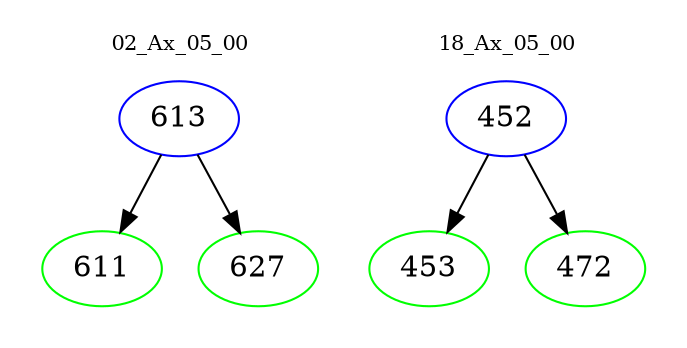 digraph{
subgraph cluster_0 {
color = white
label = "02_Ax_05_00";
fontsize=10;
T0_613 [label="613", color="blue"]
T0_613 -> T0_611 [color="black"]
T0_611 [label="611", color="green"]
T0_613 -> T0_627 [color="black"]
T0_627 [label="627", color="green"]
}
subgraph cluster_1 {
color = white
label = "18_Ax_05_00";
fontsize=10;
T1_452 [label="452", color="blue"]
T1_452 -> T1_453 [color="black"]
T1_453 [label="453", color="green"]
T1_452 -> T1_472 [color="black"]
T1_472 [label="472", color="green"]
}
}
